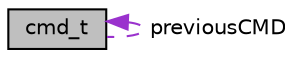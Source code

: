 digraph "cmd_t"
{
 // LATEX_PDF_SIZE
  edge [fontname="Helvetica",fontsize="10",labelfontname="Helvetica",labelfontsize="10"];
  node [fontname="Helvetica",fontsize="10",shape=record];
  Node1 [label="cmd_t",height=0.2,width=0.4,color="black", fillcolor="grey75", style="filled", fontcolor="black",tooltip="Objet Commande."];
  Node1 -> Node1 [dir="back",color="darkorchid3",fontsize="10",style="dashed",label=" previousCMD" ,fontname="Helvetica"];
}
